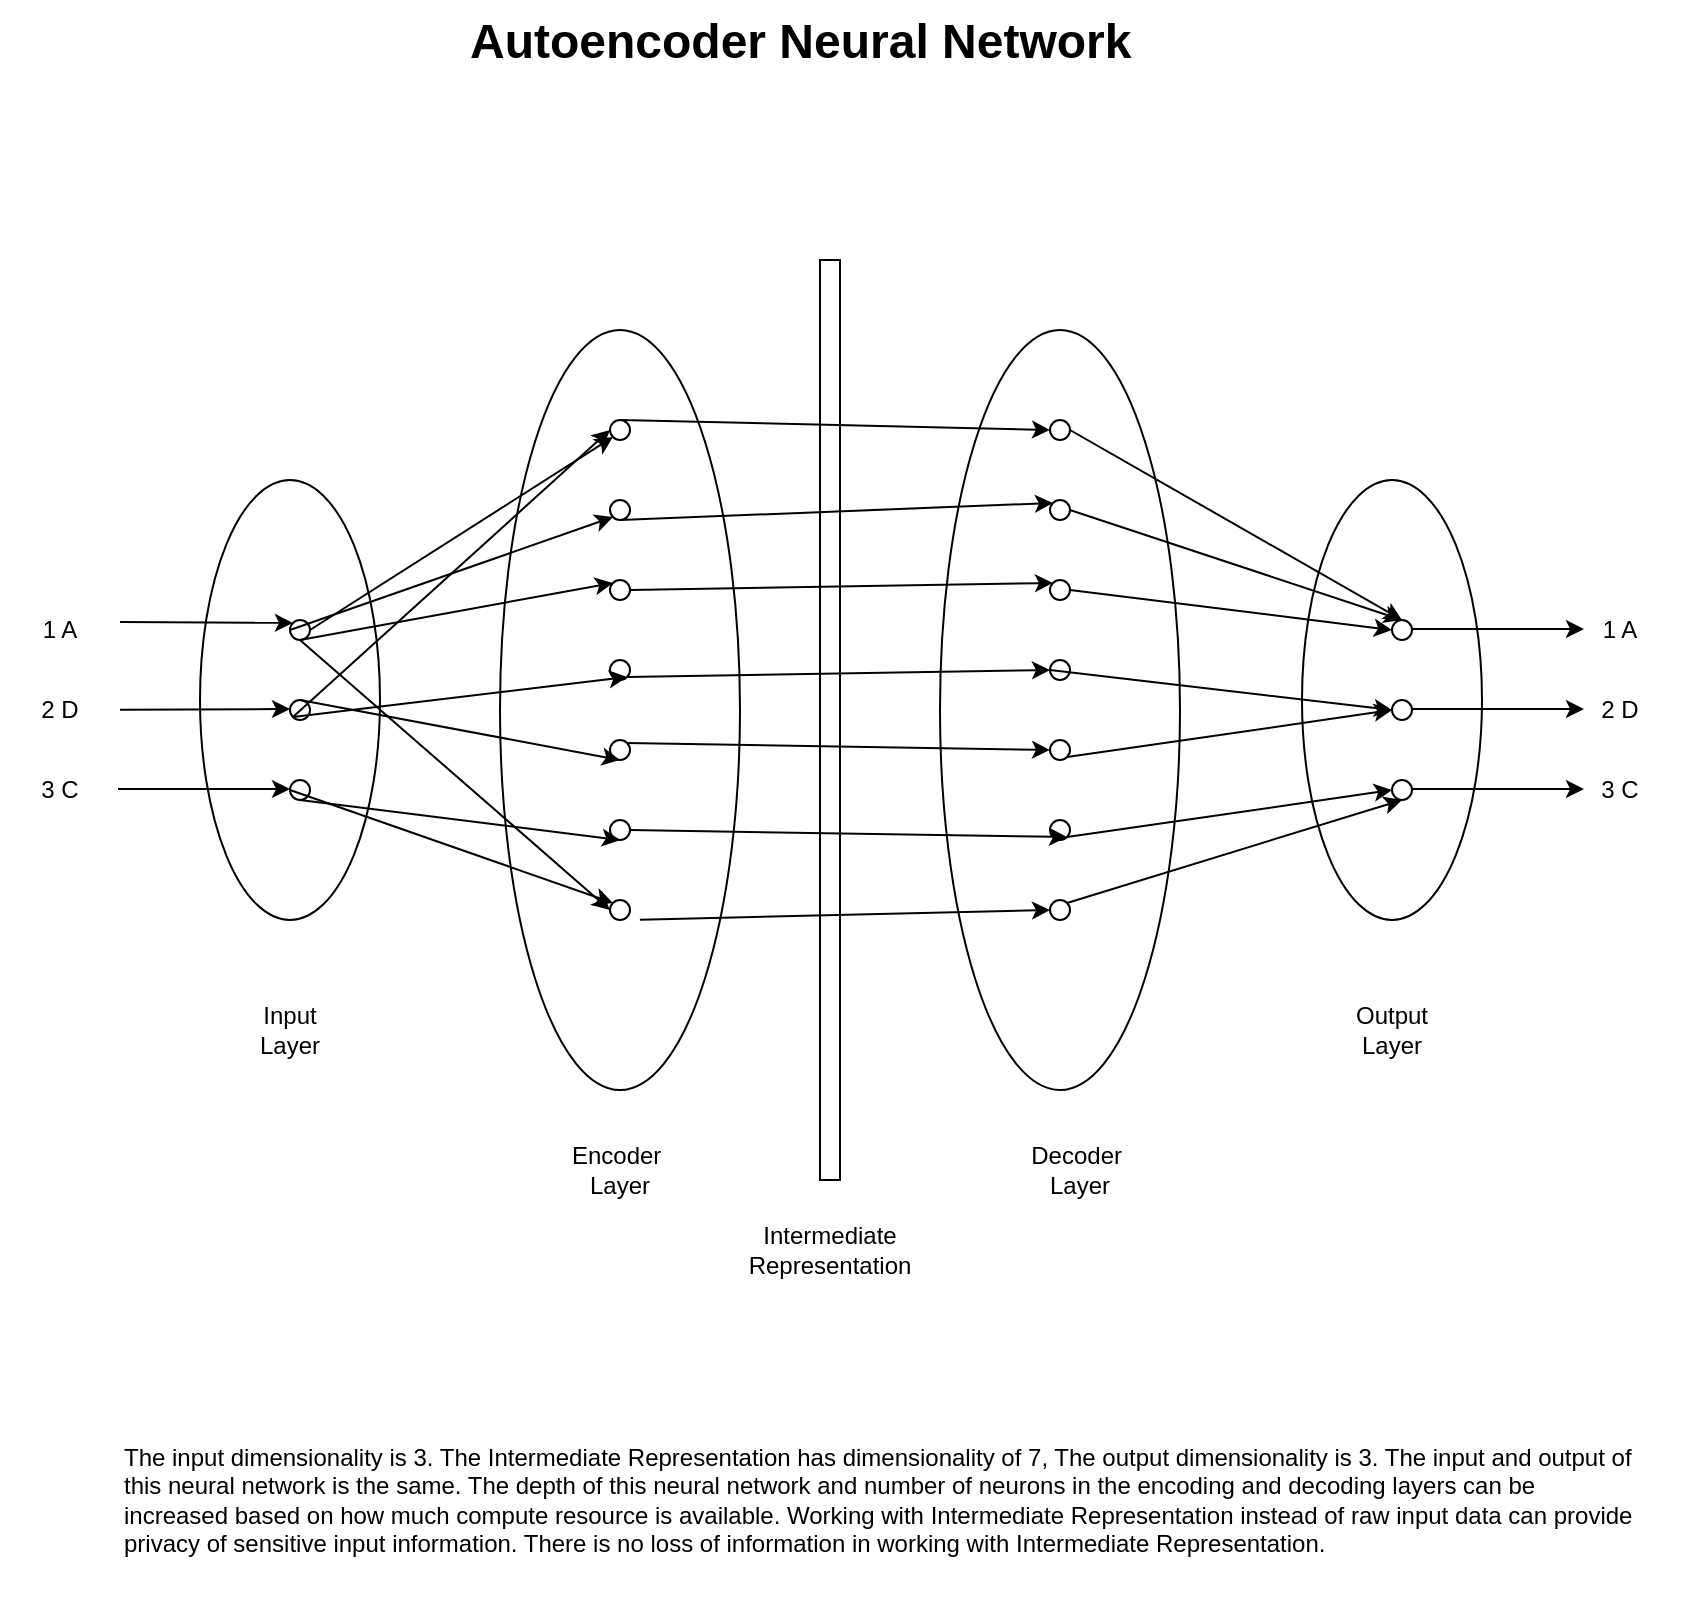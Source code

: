 <mxfile version="26.2.14">
  <diagram name="Page-1" id="Ew_ltg31gPGaPztfmx8g">
    <mxGraphModel dx="2469" dy="908" grid="1" gridSize="10" guides="1" tooltips="1" connect="1" arrows="1" fold="1" page="1" pageScale="1" pageWidth="850" pageHeight="1100" math="0" shadow="0">
      <root>
        <mxCell id="0" />
        <mxCell id="1" parent="0" />
        <mxCell id="ouBpeHVBCJ--FHdpR-fc-1" value="" style="ellipse;whiteSpace=wrap;html=1;" parent="1" vertex="1">
          <mxGeometry x="80" y="310" width="90" height="220" as="geometry" />
        </mxCell>
        <mxCell id="ouBpeHVBCJ--FHdpR-fc-12" value="" style="ellipse;whiteSpace=wrap;html=1;aspect=fixed;" parent="1" vertex="1">
          <mxGeometry x="125" y="380" width="10" height="10" as="geometry" />
        </mxCell>
        <mxCell id="ouBpeHVBCJ--FHdpR-fc-13" value="" style="ellipse;whiteSpace=wrap;html=1;aspect=fixed;" parent="1" vertex="1">
          <mxGeometry x="125" y="420" width="10" height="10" as="geometry" />
        </mxCell>
        <mxCell id="ouBpeHVBCJ--FHdpR-fc-16" value="" style="ellipse;whiteSpace=wrap;html=1;aspect=fixed;" parent="1" vertex="1">
          <mxGeometry x="125" y="460" width="10" height="10" as="geometry" />
        </mxCell>
        <mxCell id="ouBpeHVBCJ--FHdpR-fc-17" value="" style="endArrow=classic;html=1;rounded=0;entryX=0;entryY=0;entryDx=0;entryDy=0;" parent="1" target="ouBpeHVBCJ--FHdpR-fc-12" edge="1">
          <mxGeometry width="50" height="50" relative="1" as="geometry">
            <mxPoint x="40" y="381" as="sourcePoint" />
            <mxPoint x="280" y="460" as="targetPoint" />
          </mxGeometry>
        </mxCell>
        <mxCell id="ouBpeHVBCJ--FHdpR-fc-19" value="" style="endArrow=classic;html=1;rounded=0;entryX=0;entryY=0;entryDx=0;entryDy=0;" parent="1" edge="1">
          <mxGeometry width="50" height="50" relative="1" as="geometry">
            <mxPoint x="40" y="424.87" as="sourcePoint" />
            <mxPoint x="125" y="424.5" as="targetPoint" />
          </mxGeometry>
        </mxCell>
        <mxCell id="ouBpeHVBCJ--FHdpR-fc-21" value="" style="endArrow=classic;html=1;rounded=0;entryX=0;entryY=0;entryDx=0;entryDy=0;" parent="1" edge="1">
          <mxGeometry width="50" height="50" relative="1" as="geometry">
            <mxPoint x="39" y="464.5" as="sourcePoint" />
            <mxPoint x="125" y="464.5" as="targetPoint" />
          </mxGeometry>
        </mxCell>
        <mxCell id="ouBpeHVBCJ--FHdpR-fc-22" value="" style="ellipse;whiteSpace=wrap;html=1;" parent="1" vertex="1">
          <mxGeometry x="631" y="310" width="90" height="220" as="geometry" />
        </mxCell>
        <mxCell id="ouBpeHVBCJ--FHdpR-fc-23" value="" style="ellipse;whiteSpace=wrap;html=1;aspect=fixed;" parent="1" vertex="1">
          <mxGeometry x="676" y="380" width="10" height="10" as="geometry" />
        </mxCell>
        <mxCell id="ouBpeHVBCJ--FHdpR-fc-24" value="" style="ellipse;whiteSpace=wrap;html=1;aspect=fixed;" parent="1" vertex="1">
          <mxGeometry x="676" y="420" width="10" height="10" as="geometry" />
        </mxCell>
        <mxCell id="ouBpeHVBCJ--FHdpR-fc-25" value="" style="ellipse;whiteSpace=wrap;html=1;aspect=fixed;" parent="1" vertex="1">
          <mxGeometry x="676" y="460" width="10" height="10" as="geometry" />
        </mxCell>
        <mxCell id="ouBpeHVBCJ--FHdpR-fc-27" value="" style="endArrow=classic;html=1;rounded=0;entryX=0;entryY=0;entryDx=0;entryDy=0;" parent="1" edge="1">
          <mxGeometry width="50" height="50" relative="1" as="geometry">
            <mxPoint x="686" y="384.5" as="sourcePoint" />
            <mxPoint x="772" y="384.5" as="targetPoint" />
          </mxGeometry>
        </mxCell>
        <mxCell id="ouBpeHVBCJ--FHdpR-fc-28" value="" style="endArrow=classic;html=1;rounded=0;entryX=0;entryY=0;entryDx=0;entryDy=0;" parent="1" edge="1">
          <mxGeometry width="50" height="50" relative="1" as="geometry">
            <mxPoint x="686" y="464.5" as="sourcePoint" />
            <mxPoint x="772" y="464.5" as="targetPoint" />
          </mxGeometry>
        </mxCell>
        <mxCell id="ouBpeHVBCJ--FHdpR-fc-29" value="" style="endArrow=classic;html=1;rounded=0;entryX=0;entryY=0;entryDx=0;entryDy=0;" parent="1" edge="1">
          <mxGeometry width="50" height="50" relative="1" as="geometry">
            <mxPoint x="686" y="424.5" as="sourcePoint" />
            <mxPoint x="772" y="424.5" as="targetPoint" />
          </mxGeometry>
        </mxCell>
        <mxCell id="ouBpeHVBCJ--FHdpR-fc-30" value="" style="ellipse;whiteSpace=wrap;html=1;" parent="1" vertex="1">
          <mxGeometry x="230" y="235" width="120" height="380" as="geometry" />
        </mxCell>
        <mxCell id="ouBpeHVBCJ--FHdpR-fc-32" value="" style="ellipse;whiteSpace=wrap;html=1;aspect=fixed;" parent="1" vertex="1">
          <mxGeometry x="285" y="280" width="10" height="10" as="geometry" />
        </mxCell>
        <mxCell id="ouBpeHVBCJ--FHdpR-fc-33" value="" style="ellipse;whiteSpace=wrap;html=1;aspect=fixed;" parent="1" vertex="1">
          <mxGeometry x="285" y="320" width="10" height="10" as="geometry" />
        </mxCell>
        <mxCell id="ouBpeHVBCJ--FHdpR-fc-34" value="" style="ellipse;whiteSpace=wrap;html=1;aspect=fixed;" parent="1" vertex="1">
          <mxGeometry x="285" y="360" width="10" height="10" as="geometry" />
        </mxCell>
        <mxCell id="ouBpeHVBCJ--FHdpR-fc-35" value="" style="ellipse;whiteSpace=wrap;html=1;aspect=fixed;" parent="1" vertex="1">
          <mxGeometry x="285" y="440" width="10" height="10" as="geometry" />
        </mxCell>
        <mxCell id="ouBpeHVBCJ--FHdpR-fc-36" value="" style="ellipse;whiteSpace=wrap;html=1;aspect=fixed;" parent="1" vertex="1">
          <mxGeometry x="285" y="400" width="10" height="10" as="geometry" />
        </mxCell>
        <mxCell id="ouBpeHVBCJ--FHdpR-fc-37" value="" style="ellipse;whiteSpace=wrap;html=1;aspect=fixed;" parent="1" vertex="1">
          <mxGeometry x="285" y="480" width="10" height="10" as="geometry" />
        </mxCell>
        <mxCell id="ouBpeHVBCJ--FHdpR-fc-38" value="" style="ellipse;whiteSpace=wrap;html=1;aspect=fixed;" parent="1" vertex="1">
          <mxGeometry x="285" y="520" width="10" height="10" as="geometry" />
        </mxCell>
        <mxCell id="ouBpeHVBCJ--FHdpR-fc-47" value="" style="ellipse;whiteSpace=wrap;html=1;" parent="1" vertex="1">
          <mxGeometry x="450" y="235" width="120" height="380" as="geometry" />
        </mxCell>
        <mxCell id="ouBpeHVBCJ--FHdpR-fc-48" value="" style="ellipse;whiteSpace=wrap;html=1;aspect=fixed;" parent="1" vertex="1">
          <mxGeometry x="505" y="280" width="10" height="10" as="geometry" />
        </mxCell>
        <mxCell id="ouBpeHVBCJ--FHdpR-fc-49" value="" style="ellipse;whiteSpace=wrap;html=1;aspect=fixed;" parent="1" vertex="1">
          <mxGeometry x="505" y="320" width="10" height="10" as="geometry" />
        </mxCell>
        <mxCell id="ouBpeHVBCJ--FHdpR-fc-50" value="" style="ellipse;whiteSpace=wrap;html=1;aspect=fixed;" parent="1" vertex="1">
          <mxGeometry x="505" y="360" width="10" height="10" as="geometry" />
        </mxCell>
        <mxCell id="ouBpeHVBCJ--FHdpR-fc-51" value="" style="ellipse;whiteSpace=wrap;html=1;aspect=fixed;" parent="1" vertex="1">
          <mxGeometry x="505" y="440" width="10" height="10" as="geometry" />
        </mxCell>
        <mxCell id="ouBpeHVBCJ--FHdpR-fc-52" value="" style="ellipse;whiteSpace=wrap;html=1;aspect=fixed;" parent="1" vertex="1">
          <mxGeometry x="505" y="400" width="10" height="10" as="geometry" />
        </mxCell>
        <mxCell id="ouBpeHVBCJ--FHdpR-fc-53" value="" style="ellipse;whiteSpace=wrap;html=1;aspect=fixed;" parent="1" vertex="1">
          <mxGeometry x="505" y="480" width="10" height="10" as="geometry" />
        </mxCell>
        <mxCell id="ouBpeHVBCJ--FHdpR-fc-54" value="" style="ellipse;whiteSpace=wrap;html=1;aspect=fixed;" parent="1" vertex="1">
          <mxGeometry x="505" y="520" width="10" height="10" as="geometry" />
        </mxCell>
        <mxCell id="ouBpeHVBCJ--FHdpR-fc-56" value="" style="endArrow=classic;html=1;rounded=0;exitX=1;exitY=0.5;exitDx=0;exitDy=0;entryX=0;entryY=1;entryDx=0;entryDy=0;" parent="1" source="ouBpeHVBCJ--FHdpR-fc-12" target="ouBpeHVBCJ--FHdpR-fc-32" edge="1">
          <mxGeometry width="50" height="50" relative="1" as="geometry">
            <mxPoint x="400" y="490" as="sourcePoint" />
            <mxPoint x="450" y="440" as="targetPoint" />
          </mxGeometry>
        </mxCell>
        <mxCell id="ouBpeHVBCJ--FHdpR-fc-57" value="" style="endArrow=classic;html=1;rounded=0;exitX=0;exitY=0.5;exitDx=0;exitDy=0;entryX=0;entryY=1;entryDx=0;entryDy=0;" parent="1" source="ouBpeHVBCJ--FHdpR-fc-12" target="ouBpeHVBCJ--FHdpR-fc-33" edge="1">
          <mxGeometry width="50" height="50" relative="1" as="geometry">
            <mxPoint x="400" y="490" as="sourcePoint" />
            <mxPoint x="450" y="440" as="targetPoint" />
          </mxGeometry>
        </mxCell>
        <mxCell id="ouBpeHVBCJ--FHdpR-fc-58" value="" style="endArrow=classic;html=1;rounded=0;entryX=0;entryY=0;entryDx=0;entryDy=0;" parent="1" target="ouBpeHVBCJ--FHdpR-fc-34" edge="1">
          <mxGeometry width="50" height="50" relative="1" as="geometry">
            <mxPoint x="130" y="390" as="sourcePoint" />
            <mxPoint x="450" y="440" as="targetPoint" />
          </mxGeometry>
        </mxCell>
        <mxCell id="ouBpeHVBCJ--FHdpR-fc-59" value="" style="endArrow=classic;html=1;rounded=0;entryX=0;entryY=0.5;entryDx=0;entryDy=0;" parent="1" target="ouBpeHVBCJ--FHdpR-fc-38" edge="1">
          <mxGeometry width="50" height="50" relative="1" as="geometry">
            <mxPoint x="130" y="390" as="sourcePoint" />
            <mxPoint x="450" y="440" as="targetPoint" />
          </mxGeometry>
        </mxCell>
        <mxCell id="ouBpeHVBCJ--FHdpR-fc-60" value="" style="endArrow=classic;html=1;rounded=0;exitX=0;exitY=1;exitDx=0;exitDy=0;entryX=0;entryY=0.5;entryDx=0;entryDy=0;" parent="1" source="ouBpeHVBCJ--FHdpR-fc-13" target="ouBpeHVBCJ--FHdpR-fc-32" edge="1">
          <mxGeometry width="50" height="50" relative="1" as="geometry">
            <mxPoint x="400" y="490" as="sourcePoint" />
            <mxPoint x="450" y="440" as="targetPoint" />
          </mxGeometry>
        </mxCell>
        <mxCell id="ouBpeHVBCJ--FHdpR-fc-61" value="" style="endArrow=classic;html=1;rounded=0;exitX=0;exitY=0.5;exitDx=0;exitDy=0;entryX=0;entryY=0;entryDx=0;entryDy=0;" parent="1" source="ouBpeHVBCJ--FHdpR-fc-16" target="ouBpeHVBCJ--FHdpR-fc-38" edge="1">
          <mxGeometry width="50" height="50" relative="1" as="geometry">
            <mxPoint x="400" y="490" as="sourcePoint" />
            <mxPoint x="450" y="440" as="targetPoint" />
          </mxGeometry>
        </mxCell>
        <mxCell id="ouBpeHVBCJ--FHdpR-fc-62" value="" style="endArrow=classic;html=1;rounded=0;exitX=0;exitY=1;exitDx=0;exitDy=0;entryX=1;entryY=1;entryDx=0;entryDy=0;" parent="1" source="ouBpeHVBCJ--FHdpR-fc-13" target="ouBpeHVBCJ--FHdpR-fc-36" edge="1">
          <mxGeometry width="50" height="50" relative="1" as="geometry">
            <mxPoint x="450" y="520" as="sourcePoint" />
            <mxPoint x="500" y="470" as="targetPoint" />
          </mxGeometry>
        </mxCell>
        <mxCell id="ouBpeHVBCJ--FHdpR-fc-63" value="" style="endArrow=classic;html=1;rounded=0;entryX=0.5;entryY=1;entryDx=0;entryDy=0;" parent="1" target="ouBpeHVBCJ--FHdpR-fc-35" edge="1">
          <mxGeometry width="50" height="50" relative="1" as="geometry">
            <mxPoint x="130" y="420" as="sourcePoint" />
            <mxPoint x="500" y="470" as="targetPoint" />
          </mxGeometry>
        </mxCell>
        <mxCell id="ouBpeHVBCJ--FHdpR-fc-64" value="" style="endArrow=classic;html=1;rounded=0;entryX=0.5;entryY=1;entryDx=0;entryDy=0;" parent="1" target="ouBpeHVBCJ--FHdpR-fc-37" edge="1">
          <mxGeometry width="50" height="50" relative="1" as="geometry">
            <mxPoint x="130" y="470" as="sourcePoint" />
            <mxPoint x="500" y="470" as="targetPoint" />
          </mxGeometry>
        </mxCell>
        <mxCell id="ouBpeHVBCJ--FHdpR-fc-65" value="" style="html=1;points=[[0,0,0,0,5],[0,1,0,0,-5],[1,0,0,0,5],[1,1,0,0,-5]];perimeter=orthogonalPerimeter;outlineConnect=0;targetShapes=umlLifeline;portConstraint=eastwest;newEdgeStyle={&quot;curved&quot;:0,&quot;rounded&quot;:0};" parent="1" vertex="1">
          <mxGeometry x="390" y="200" width="10" height="460" as="geometry" />
        </mxCell>
        <mxCell id="ouBpeHVBCJ--FHdpR-fc-66" value="" style="endArrow=classic;html=1;rounded=0;exitX=0.5;exitY=0;exitDx=0;exitDy=0;entryX=0;entryY=0.5;entryDx=0;entryDy=0;" parent="1" source="ouBpeHVBCJ--FHdpR-fc-32" target="ouBpeHVBCJ--FHdpR-fc-48" edge="1">
          <mxGeometry width="50" height="50" relative="1" as="geometry">
            <mxPoint x="450" y="520" as="sourcePoint" />
            <mxPoint x="500" y="470" as="targetPoint" />
          </mxGeometry>
        </mxCell>
        <mxCell id="ouBpeHVBCJ--FHdpR-fc-72" value="" style="endArrow=classic;html=1;rounded=0;exitX=1;exitY=0.5;exitDx=0;exitDy=0;entryX=1;entryY=1;entryDx=0;entryDy=0;" parent="1" source="ouBpeHVBCJ--FHdpR-fc-37" target="ouBpeHVBCJ--FHdpR-fc-53" edge="1">
          <mxGeometry width="50" height="50" relative="1" as="geometry">
            <mxPoint x="450" y="520" as="sourcePoint" />
            <mxPoint x="500" y="470" as="targetPoint" />
          </mxGeometry>
        </mxCell>
        <mxCell id="ouBpeHVBCJ--FHdpR-fc-73" value="" style="endArrow=classic;html=1;rounded=0;exitX=0.583;exitY=0.776;exitDx=0;exitDy=0;exitPerimeter=0;entryX=0;entryY=0.5;entryDx=0;entryDy=0;" parent="1" source="ouBpeHVBCJ--FHdpR-fc-30" target="ouBpeHVBCJ--FHdpR-fc-54" edge="1">
          <mxGeometry width="50" height="50" relative="1" as="geometry">
            <mxPoint x="450" y="520" as="sourcePoint" />
            <mxPoint x="500" y="470" as="targetPoint" />
          </mxGeometry>
        </mxCell>
        <mxCell id="ItcHLo57ZzNqNrVCIJxk-1" value="" style="endArrow=classic;html=1;rounded=0;exitX=1;exitY=0;exitDx=0;exitDy=0;entryX=0;entryY=0.5;entryDx=0;entryDy=0;" edge="1" parent="1" source="ouBpeHVBCJ--FHdpR-fc-35" target="ouBpeHVBCJ--FHdpR-fc-51">
          <mxGeometry width="50" height="50" relative="1" as="geometry">
            <mxPoint x="400" y="490" as="sourcePoint" />
            <mxPoint x="450" y="440" as="targetPoint" />
          </mxGeometry>
        </mxCell>
        <mxCell id="ItcHLo57ZzNqNrVCIJxk-2" value="" style="endArrow=classic;html=1;rounded=0;exitX=1;exitY=1;exitDx=0;exitDy=0;entryX=0;entryY=0.5;entryDx=0;entryDy=0;" edge="1" parent="1" source="ouBpeHVBCJ--FHdpR-fc-36" target="ouBpeHVBCJ--FHdpR-fc-52">
          <mxGeometry width="50" height="50" relative="1" as="geometry">
            <mxPoint x="400" y="490" as="sourcePoint" />
            <mxPoint x="450" y="440" as="targetPoint" />
          </mxGeometry>
        </mxCell>
        <mxCell id="ItcHLo57ZzNqNrVCIJxk-3" value="" style="endArrow=classic;html=1;rounded=0;exitX=1;exitY=0.5;exitDx=0;exitDy=0;entryX=0;entryY=0;entryDx=0;entryDy=0;" edge="1" parent="1" source="ouBpeHVBCJ--FHdpR-fc-34" target="ouBpeHVBCJ--FHdpR-fc-50">
          <mxGeometry width="50" height="50" relative="1" as="geometry">
            <mxPoint x="400" y="490" as="sourcePoint" />
            <mxPoint x="450" y="440" as="targetPoint" />
          </mxGeometry>
        </mxCell>
        <mxCell id="ItcHLo57ZzNqNrVCIJxk-4" value="" style="endArrow=classic;html=1;rounded=0;exitX=0.5;exitY=1;exitDx=0;exitDy=0;entryX=0;entryY=0;entryDx=0;entryDy=0;" edge="1" parent="1" source="ouBpeHVBCJ--FHdpR-fc-33" target="ouBpeHVBCJ--FHdpR-fc-49">
          <mxGeometry width="50" height="50" relative="1" as="geometry">
            <mxPoint x="400" y="490" as="sourcePoint" />
            <mxPoint x="450" y="440" as="targetPoint" />
          </mxGeometry>
        </mxCell>
        <mxCell id="ItcHLo57ZzNqNrVCIJxk-5" value="" style="endArrow=classic;html=1;rounded=0;exitX=1;exitY=0.5;exitDx=0;exitDy=0;entryX=0.5;entryY=0;entryDx=0;entryDy=0;" edge="1" parent="1" source="ouBpeHVBCJ--FHdpR-fc-48" target="ouBpeHVBCJ--FHdpR-fc-23">
          <mxGeometry width="50" height="50" relative="1" as="geometry">
            <mxPoint x="400" y="490" as="sourcePoint" />
            <mxPoint x="450" y="440" as="targetPoint" />
          </mxGeometry>
        </mxCell>
        <mxCell id="ItcHLo57ZzNqNrVCIJxk-6" value="" style="endArrow=classic;html=1;rounded=0;exitX=1;exitY=0.5;exitDx=0;exitDy=0;entryX=0.5;entryY=0;entryDx=0;entryDy=0;" edge="1" parent="1" source="ouBpeHVBCJ--FHdpR-fc-49" target="ouBpeHVBCJ--FHdpR-fc-23">
          <mxGeometry width="50" height="50" relative="1" as="geometry">
            <mxPoint x="400" y="490" as="sourcePoint" />
            <mxPoint x="450" y="440" as="targetPoint" />
          </mxGeometry>
        </mxCell>
        <mxCell id="ItcHLo57ZzNqNrVCIJxk-7" value="" style="endArrow=classic;html=1;rounded=0;exitX=1;exitY=0;exitDx=0;exitDy=0;entryX=0.5;entryY=1;entryDx=0;entryDy=0;" edge="1" parent="1" source="ouBpeHVBCJ--FHdpR-fc-54" target="ouBpeHVBCJ--FHdpR-fc-25">
          <mxGeometry width="50" height="50" relative="1" as="geometry">
            <mxPoint x="400" y="490" as="sourcePoint" />
            <mxPoint x="450" y="440" as="targetPoint" />
          </mxGeometry>
        </mxCell>
        <mxCell id="ItcHLo57ZzNqNrVCIJxk-8" value="" style="endArrow=classic;html=1;rounded=0;exitX=1;exitY=1;exitDx=0;exitDy=0;entryX=0;entryY=0.5;entryDx=0;entryDy=0;" edge="1" parent="1" source="ouBpeHVBCJ--FHdpR-fc-53" target="ouBpeHVBCJ--FHdpR-fc-25">
          <mxGeometry width="50" height="50" relative="1" as="geometry">
            <mxPoint x="400" y="490" as="sourcePoint" />
            <mxPoint x="450" y="440" as="targetPoint" />
          </mxGeometry>
        </mxCell>
        <mxCell id="ItcHLo57ZzNqNrVCIJxk-9" value="Input&lt;div&gt;Layer&lt;/div&gt;" style="text;html=1;align=center;verticalAlign=middle;whiteSpace=wrap;rounded=0;" vertex="1" parent="1">
          <mxGeometry x="95" y="570" width="60" height="30" as="geometry" />
        </mxCell>
        <mxCell id="ItcHLo57ZzNqNrVCIJxk-10" value="Output&lt;br&gt;&lt;div&gt;Layer&lt;/div&gt;" style="text;html=1;align=center;verticalAlign=middle;whiteSpace=wrap;rounded=0;" vertex="1" parent="1">
          <mxGeometry x="646" y="570" width="60" height="30" as="geometry" />
        </mxCell>
        <mxCell id="ItcHLo57ZzNqNrVCIJxk-12" value="" style="endArrow=classic;html=1;rounded=0;exitX=1;exitY=1;exitDx=0;exitDy=0;entryX=0;entryY=0.5;entryDx=0;entryDy=0;" edge="1" parent="1" source="ouBpeHVBCJ--FHdpR-fc-51" target="ouBpeHVBCJ--FHdpR-fc-24">
          <mxGeometry width="50" height="50" relative="1" as="geometry">
            <mxPoint x="400" y="490" as="sourcePoint" />
            <mxPoint x="450" y="440" as="targetPoint" />
          </mxGeometry>
        </mxCell>
        <mxCell id="ItcHLo57ZzNqNrVCIJxk-13" value="" style="endArrow=classic;html=1;rounded=0;exitX=0;exitY=0.5;exitDx=0;exitDy=0;entryX=0;entryY=0.5;entryDx=0;entryDy=0;" edge="1" parent="1" source="ouBpeHVBCJ--FHdpR-fc-52" target="ouBpeHVBCJ--FHdpR-fc-24">
          <mxGeometry width="50" height="50" relative="1" as="geometry">
            <mxPoint x="400" y="490" as="sourcePoint" />
            <mxPoint x="450" y="440" as="targetPoint" />
          </mxGeometry>
        </mxCell>
        <mxCell id="ItcHLo57ZzNqNrVCIJxk-14" value="" style="endArrow=classic;html=1;rounded=0;exitX=1;exitY=0.5;exitDx=0;exitDy=0;entryX=0;entryY=0.5;entryDx=0;entryDy=0;" edge="1" parent="1" source="ouBpeHVBCJ--FHdpR-fc-50" target="ouBpeHVBCJ--FHdpR-fc-23">
          <mxGeometry width="50" height="50" relative="1" as="geometry">
            <mxPoint x="400" y="490" as="sourcePoint" />
            <mxPoint x="450" y="440" as="targetPoint" />
          </mxGeometry>
        </mxCell>
        <mxCell id="ItcHLo57ZzNqNrVCIJxk-15" value="1 A" style="text;html=1;align=center;verticalAlign=middle;whiteSpace=wrap;rounded=0;" vertex="1" parent="1">
          <mxGeometry x="-20" y="370" width="60" height="30" as="geometry" />
        </mxCell>
        <mxCell id="ItcHLo57ZzNqNrVCIJxk-16" value="1 A" style="text;html=1;align=center;verticalAlign=middle;whiteSpace=wrap;rounded=0;" vertex="1" parent="1">
          <mxGeometry x="760" y="370" width="60" height="30" as="geometry" />
        </mxCell>
        <mxCell id="ItcHLo57ZzNqNrVCIJxk-20" value="2 D" style="text;html=1;align=center;verticalAlign=middle;whiteSpace=wrap;rounded=0;" vertex="1" parent="1">
          <mxGeometry x="-20" y="410" width="60" height="30" as="geometry" />
        </mxCell>
        <mxCell id="ItcHLo57ZzNqNrVCIJxk-21" value="2 D" style="text;html=1;align=center;verticalAlign=middle;whiteSpace=wrap;rounded=0;" vertex="1" parent="1">
          <mxGeometry x="760" y="410" width="60" height="30" as="geometry" />
        </mxCell>
        <mxCell id="ItcHLo57ZzNqNrVCIJxk-22" value="3 C" style="text;html=1;align=center;verticalAlign=middle;whiteSpace=wrap;rounded=0;" vertex="1" parent="1">
          <mxGeometry x="760" y="450" width="60" height="30" as="geometry" />
        </mxCell>
        <mxCell id="ItcHLo57ZzNqNrVCIJxk-23" value="3 C" style="text;html=1;align=center;verticalAlign=middle;whiteSpace=wrap;rounded=0;" vertex="1" parent="1">
          <mxGeometry x="-20" y="450" width="60" height="30" as="geometry" />
        </mxCell>
        <mxCell id="ItcHLo57ZzNqNrVCIJxk-24" value="Intermediate&lt;div&gt;Representation&lt;/div&gt;" style="text;html=1;align=center;verticalAlign=middle;whiteSpace=wrap;rounded=0;" vertex="1" parent="1">
          <mxGeometry x="365" y="680" width="60" height="30" as="geometry" />
        </mxCell>
        <mxCell id="ItcHLo57ZzNqNrVCIJxk-25" value="Decoder&amp;nbsp;&lt;div&gt;Layer&lt;/div&gt;" style="text;html=1;align=center;verticalAlign=middle;whiteSpace=wrap;rounded=0;" vertex="1" parent="1">
          <mxGeometry x="490" y="640" width="60" height="30" as="geometry" />
        </mxCell>
        <mxCell id="ItcHLo57ZzNqNrVCIJxk-26" value="Encoder&amp;nbsp;&lt;div&gt;Layer&lt;/div&gt;" style="text;html=1;align=center;verticalAlign=middle;whiteSpace=wrap;rounded=0;" vertex="1" parent="1">
          <mxGeometry x="260" y="640" width="60" height="30" as="geometry" />
        </mxCell>
        <mxCell id="ItcHLo57ZzNqNrVCIJxk-27" value="&lt;h1 style=&quot;margin-top: 0px;&quot;&gt;Autoencoder Neural Network&lt;/h1&gt;" style="text;html=1;whiteSpace=wrap;overflow=hidden;rounded=0;" vertex="1" parent="1">
          <mxGeometry x="212.5" y="70" width="365" height="120" as="geometry" />
        </mxCell>
        <mxCell id="ItcHLo57ZzNqNrVCIJxk-28" value="The input dimensionality is 3. The Intermediate Representation has dimensionality of 7, The output dimensionality is 3. The input and output of this neural network is the same. The depth of this neural network and number of neurons in the encoding and decoding layers can be increased based on how much compute resource is available. Working with Intermediate Representation instead of raw input data can provide privacy of sensitive input information. There is no loss of information in working with Intermediate Representation." style="text;html=1;align=left;verticalAlign=middle;whiteSpace=wrap;rounded=0;" vertex="1" parent="1">
          <mxGeometry x="40" y="760" width="760" height="120" as="geometry" />
        </mxCell>
      </root>
    </mxGraphModel>
  </diagram>
</mxfile>
